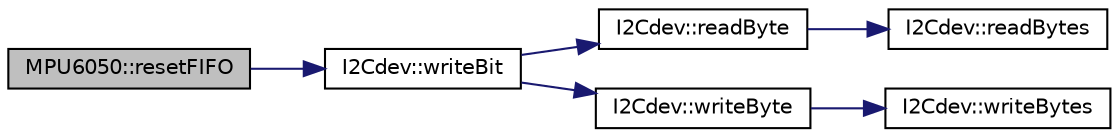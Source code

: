 digraph "MPU6050::resetFIFO"
{
  edge [fontname="Helvetica",fontsize="10",labelfontname="Helvetica",labelfontsize="10"];
  node [fontname="Helvetica",fontsize="10",shape=record];
  rankdir="LR";
  Node797 [label="MPU6050::resetFIFO",height=0.2,width=0.4,color="black", fillcolor="grey75", style="filled", fontcolor="black"];
  Node797 -> Node798 [color="midnightblue",fontsize="10",style="solid",fontname="Helvetica"];
  Node798 [label="I2Cdev::writeBit",height=0.2,width=0.4,color="black", fillcolor="white", style="filled",URL="$class_i2_cdev.html#aa68890af87de5471d32e583ebbd91acb",tooltip="write a single bit in an 8-bit device register. "];
  Node798 -> Node799 [color="midnightblue",fontsize="10",style="solid",fontname="Helvetica"];
  Node799 [label="I2Cdev::readByte",height=0.2,width=0.4,color="black", fillcolor="white", style="filled",URL="$class_i2_cdev.html#aef1db446b45660c6631fc780278ac366",tooltip="Read single byte from an 8-bit device register. "];
  Node799 -> Node800 [color="midnightblue",fontsize="10",style="solid",fontname="Helvetica"];
  Node800 [label="I2Cdev::readBytes",height=0.2,width=0.4,color="black", fillcolor="white", style="filled",URL="$class_i2_cdev.html#ae1eed9468ce4653e080bfd8481d2ac88",tooltip="Read multiple bytes from an 8-bit device register. "];
  Node798 -> Node801 [color="midnightblue",fontsize="10",style="solid",fontname="Helvetica"];
  Node801 [label="I2Cdev::writeByte",height=0.2,width=0.4,color="black", fillcolor="white", style="filled",URL="$class_i2_cdev.html#aeb297637ef985cd562da465ba61b7042",tooltip="Write single byte to an 8-bit device register. "];
  Node801 -> Node802 [color="midnightblue",fontsize="10",style="solid",fontname="Helvetica"];
  Node802 [label="I2Cdev::writeBytes",height=0.2,width=0.4,color="black", fillcolor="white", style="filled",URL="$class_i2_cdev.html#aa4e39cac6c0eac5112f9132084bcc93e"];
}
